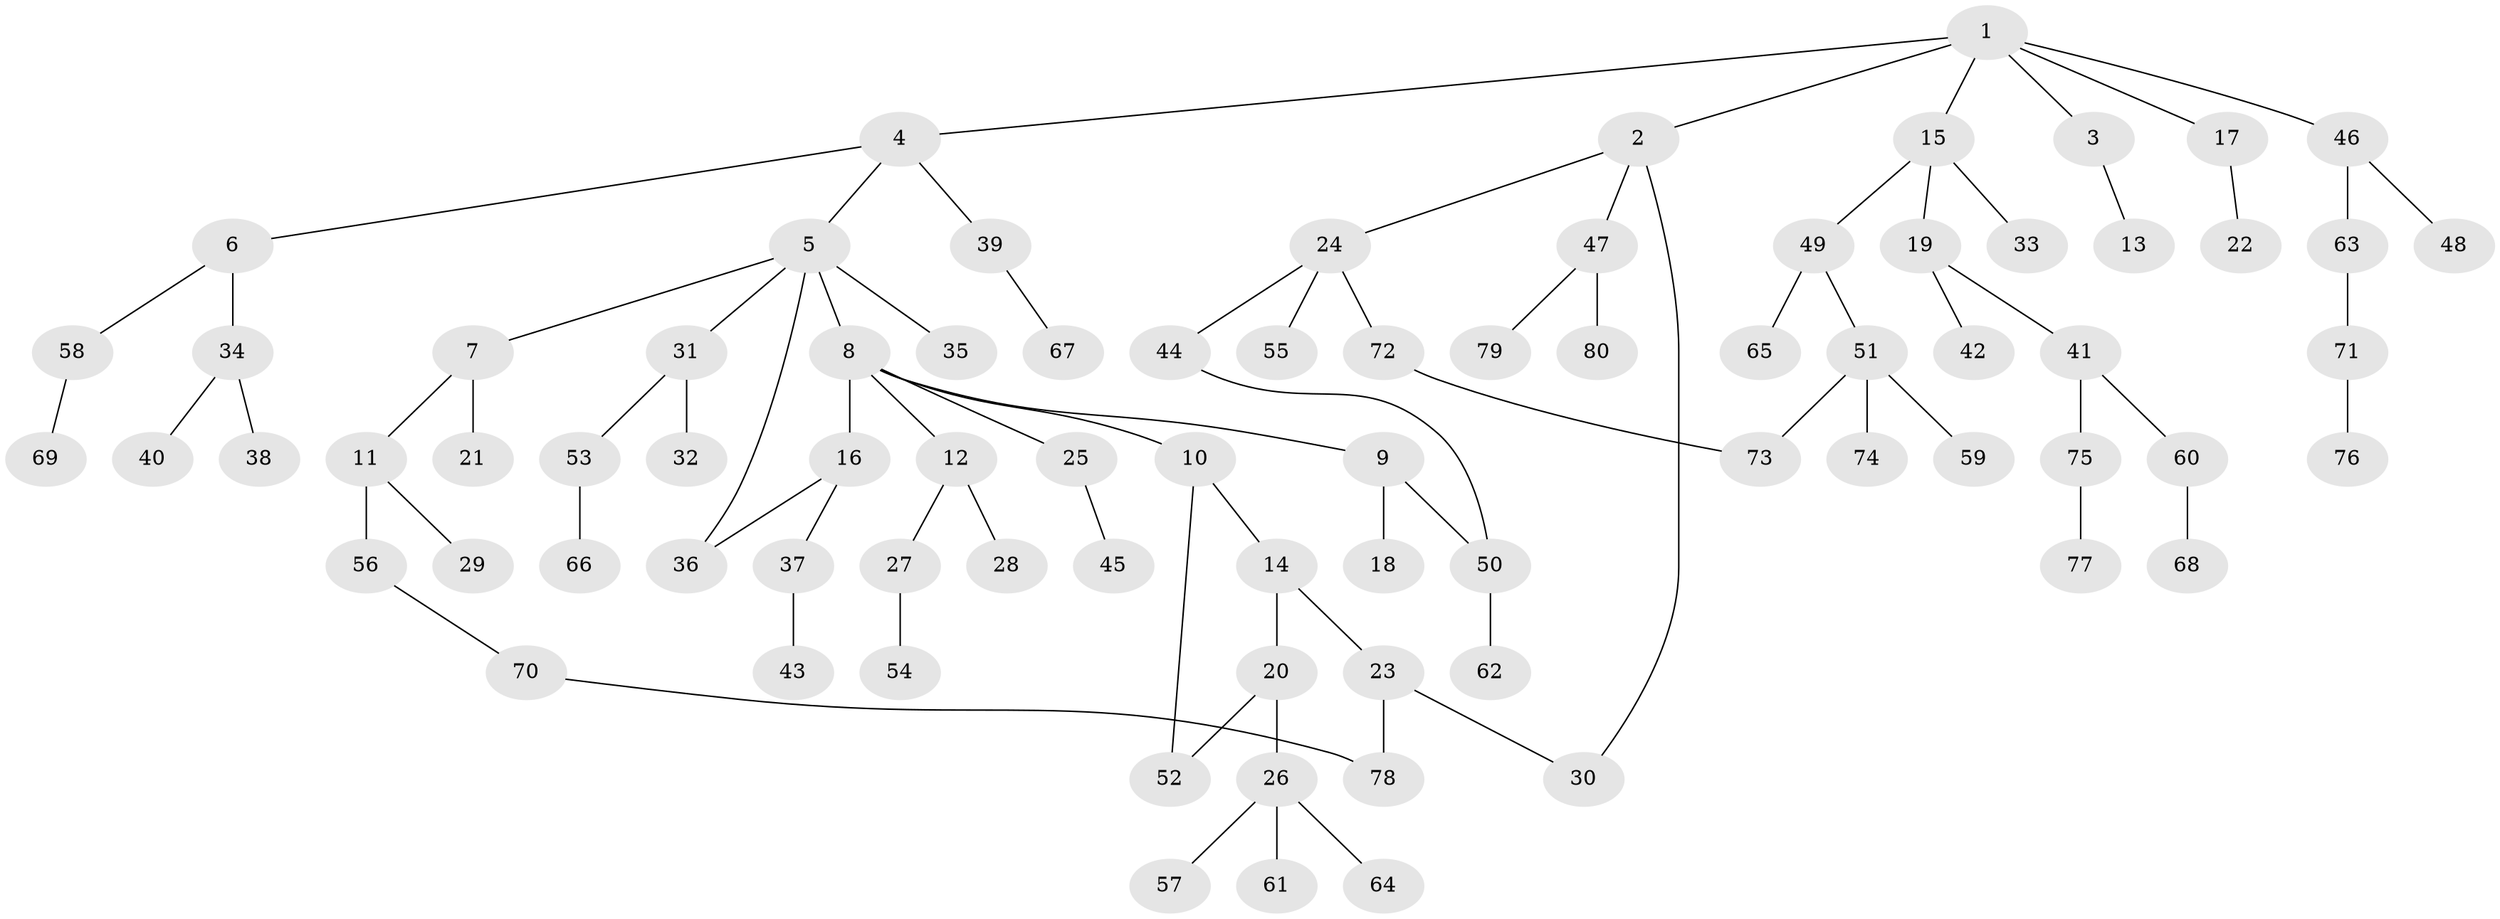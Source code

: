 // Generated by graph-tools (version 1.1) at 2025/49/03/09/25 03:49:22]
// undirected, 80 vertices, 85 edges
graph export_dot {
graph [start="1"]
  node [color=gray90,style=filled];
  1;
  2;
  3;
  4;
  5;
  6;
  7;
  8;
  9;
  10;
  11;
  12;
  13;
  14;
  15;
  16;
  17;
  18;
  19;
  20;
  21;
  22;
  23;
  24;
  25;
  26;
  27;
  28;
  29;
  30;
  31;
  32;
  33;
  34;
  35;
  36;
  37;
  38;
  39;
  40;
  41;
  42;
  43;
  44;
  45;
  46;
  47;
  48;
  49;
  50;
  51;
  52;
  53;
  54;
  55;
  56;
  57;
  58;
  59;
  60;
  61;
  62;
  63;
  64;
  65;
  66;
  67;
  68;
  69;
  70;
  71;
  72;
  73;
  74;
  75;
  76;
  77;
  78;
  79;
  80;
  1 -- 2;
  1 -- 3;
  1 -- 4;
  1 -- 15;
  1 -- 17;
  1 -- 46;
  2 -- 24;
  2 -- 47;
  2 -- 30;
  3 -- 13;
  4 -- 5;
  4 -- 6;
  4 -- 39;
  5 -- 7;
  5 -- 8;
  5 -- 31;
  5 -- 35;
  5 -- 36;
  6 -- 34;
  6 -- 58;
  7 -- 11;
  7 -- 21;
  8 -- 9;
  8 -- 10;
  8 -- 12;
  8 -- 16;
  8 -- 25;
  9 -- 18;
  9 -- 50;
  10 -- 14;
  10 -- 52;
  11 -- 29;
  11 -- 56;
  12 -- 27;
  12 -- 28;
  14 -- 20;
  14 -- 23;
  15 -- 19;
  15 -- 33;
  15 -- 49;
  16 -- 36;
  16 -- 37;
  17 -- 22;
  19 -- 41;
  19 -- 42;
  20 -- 26;
  20 -- 52;
  23 -- 30;
  23 -- 78;
  24 -- 44;
  24 -- 55;
  24 -- 72;
  25 -- 45;
  26 -- 57;
  26 -- 61;
  26 -- 64;
  27 -- 54;
  31 -- 32;
  31 -- 53;
  34 -- 38;
  34 -- 40;
  37 -- 43;
  39 -- 67;
  41 -- 60;
  41 -- 75;
  44 -- 50;
  46 -- 48;
  46 -- 63;
  47 -- 79;
  47 -- 80;
  49 -- 51;
  49 -- 65;
  50 -- 62;
  51 -- 59;
  51 -- 74;
  51 -- 73;
  53 -- 66;
  56 -- 70;
  58 -- 69;
  60 -- 68;
  63 -- 71;
  70 -- 78;
  71 -- 76;
  72 -- 73;
  75 -- 77;
}
